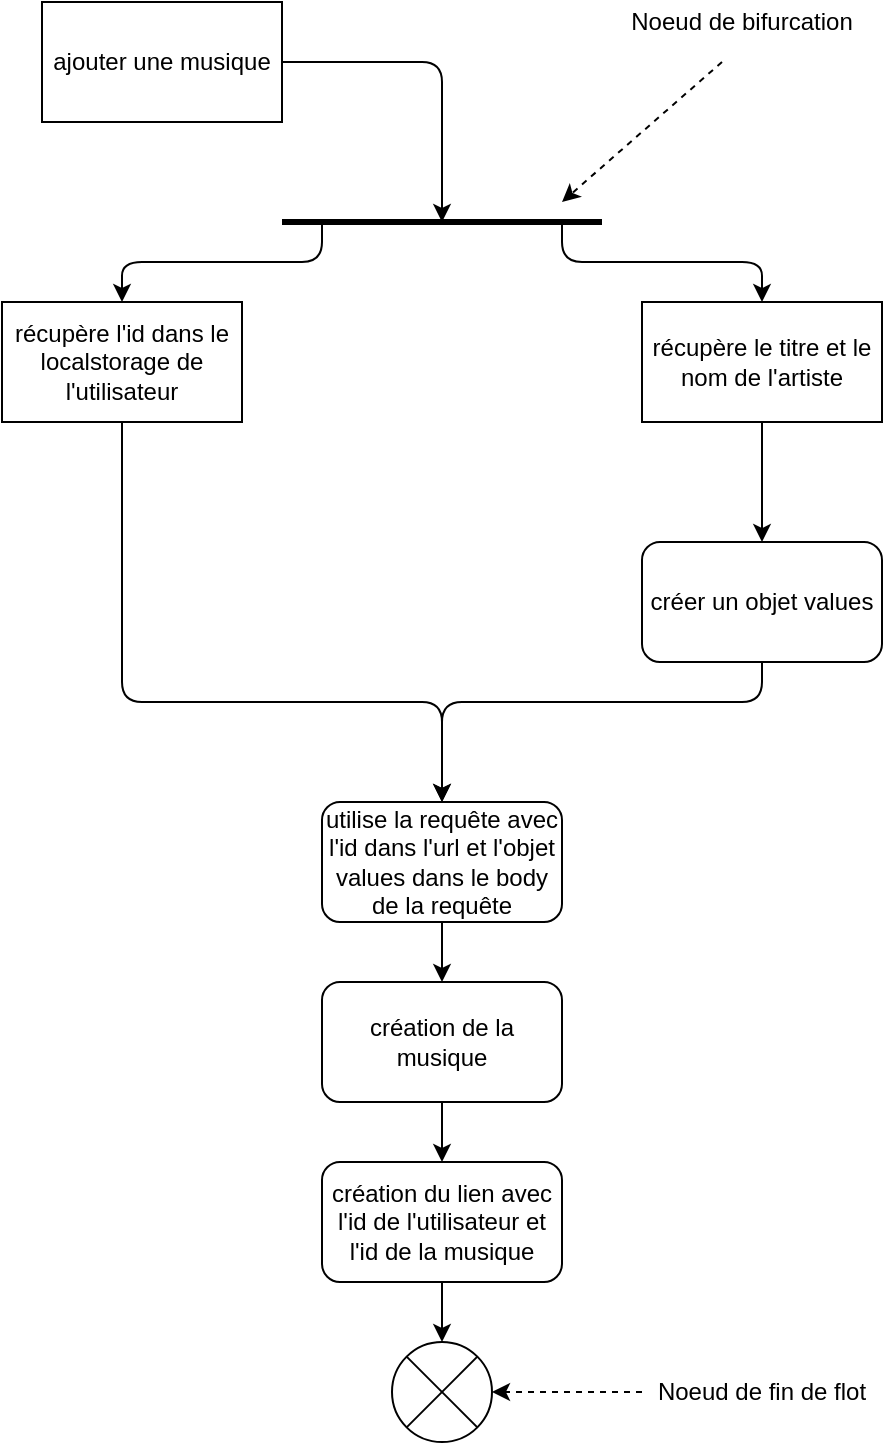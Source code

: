<mxfile version="14.5.1" type="device"><diagram id="APli8HJv9CIy6ZiC7V08" name="Page-1"><mxGraphModel dx="1422" dy="822" grid="1" gridSize="10" guides="1" tooltips="1" connect="1" arrows="1" fold="1" page="1" pageScale="1" pageWidth="827" pageHeight="1169" math="0" shadow="0"><root><mxCell id="0"/><mxCell id="1" parent="0"/><mxCell id="yyCWLZn1XwOLXYco9AKb-1" value="ajouter une musique" style="rounded=0;whiteSpace=wrap;html=1;" vertex="1" parent="1"><mxGeometry x="160" y="210" width="120" height="60" as="geometry"/></mxCell><mxCell id="yyCWLZn1XwOLXYco9AKb-2" value="" style="endArrow=classic;html=1;exitX=1;exitY=0.5;exitDx=0;exitDy=0;" edge="1" parent="1" source="yyCWLZn1XwOLXYco9AKb-1"><mxGeometry width="50" height="50" relative="1" as="geometry"><mxPoint x="370" y="470" as="sourcePoint"/><mxPoint x="360" y="320" as="targetPoint"/><Array as="points"><mxPoint x="360" y="240"/></Array></mxGeometry></mxCell><mxCell id="yyCWLZn1XwOLXYco9AKb-5" value="" style="endArrow=none;html=1;strokeWidth=3;" edge="1" parent="1"><mxGeometry width="50" height="50" relative="1" as="geometry"><mxPoint x="280" y="320" as="sourcePoint"/><mxPoint x="440" y="320" as="targetPoint"/></mxGeometry></mxCell><mxCell id="yyCWLZn1XwOLXYco9AKb-6" value="récupère l'id dans le localstorage de l'utilisateur" style="rounded=0;whiteSpace=wrap;html=1;" vertex="1" parent="1"><mxGeometry x="140" y="360" width="120" height="60" as="geometry"/></mxCell><mxCell id="yyCWLZn1XwOLXYco9AKb-7" value="récupère le titre et le nom de l'artiste" style="rounded=0;whiteSpace=wrap;html=1;" vertex="1" parent="1"><mxGeometry x="460" y="360" width="120" height="60" as="geometry"/></mxCell><mxCell id="yyCWLZn1XwOLXYco9AKb-8" value="" style="endArrow=classic;html=1;strokeWidth=1;entryX=0.5;entryY=0;entryDx=0;entryDy=0;" edge="1" parent="1" target="yyCWLZn1XwOLXYco9AKb-6"><mxGeometry width="50" height="50" relative="1" as="geometry"><mxPoint x="300" y="320" as="sourcePoint"/><mxPoint x="420" y="400" as="targetPoint"/><Array as="points"><mxPoint x="300" y="340"/><mxPoint x="200" y="340"/></Array></mxGeometry></mxCell><mxCell id="yyCWLZn1XwOLXYco9AKb-9" value="" style="endArrow=classic;html=1;strokeWidth=1;entryX=0.5;entryY=0;entryDx=0;entryDy=0;" edge="1" parent="1" target="yyCWLZn1XwOLXYco9AKb-7"><mxGeometry width="50" height="50" relative="1" as="geometry"><mxPoint x="420" y="320" as="sourcePoint"/><mxPoint x="420" y="400" as="targetPoint"/><Array as="points"><mxPoint x="420" y="340"/><mxPoint x="520" y="340"/></Array></mxGeometry></mxCell><mxCell id="yyCWLZn1XwOLXYco9AKb-10" value="créer un objet values" style="rounded=1;whiteSpace=wrap;html=1;" vertex="1" parent="1"><mxGeometry x="460" y="480" width="120" height="60" as="geometry"/></mxCell><mxCell id="yyCWLZn1XwOLXYco9AKb-12" value="" style="endArrow=classic;html=1;strokeWidth=1;exitX=0.5;exitY=1;exitDx=0;exitDy=0;entryX=0.5;entryY=0;entryDx=0;entryDy=0;" edge="1" parent="1" source="yyCWLZn1XwOLXYco9AKb-7" target="yyCWLZn1XwOLXYco9AKb-10"><mxGeometry width="50" height="50" relative="1" as="geometry"><mxPoint x="370" y="450" as="sourcePoint"/><mxPoint x="360" y="460" as="targetPoint"/><Array as="points"><mxPoint x="520" y="440"/></Array></mxGeometry></mxCell><mxCell id="yyCWLZn1XwOLXYco9AKb-13" value="utilise la requête avec l'id dans l'url et l'objet values dans le body de la requête" style="rounded=1;whiteSpace=wrap;html=1;" vertex="1" parent="1"><mxGeometry x="300" y="610" width="120" height="60" as="geometry"/></mxCell><mxCell id="yyCWLZn1XwOLXYco9AKb-15" value="" style="endArrow=classic;html=1;strokeWidth=1;exitX=0.5;exitY=1;exitDx=0;exitDy=0;entryX=0.5;entryY=0;entryDx=0;entryDy=0;" edge="1" parent="1" source="yyCWLZn1XwOLXYco9AKb-6" target="yyCWLZn1XwOLXYco9AKb-13"><mxGeometry width="50" height="50" relative="1" as="geometry"><mxPoint x="370" y="430" as="sourcePoint"/><mxPoint x="420" y="380" as="targetPoint"/><Array as="points"><mxPoint x="200" y="560"/><mxPoint x="290" y="560"/><mxPoint x="360" y="560"/></Array></mxGeometry></mxCell><mxCell id="yyCWLZn1XwOLXYco9AKb-16" value="" style="endArrow=classic;html=1;strokeWidth=1;exitX=0.5;exitY=1;exitDx=0;exitDy=0;entryX=0.5;entryY=0;entryDx=0;entryDy=0;" edge="1" parent="1" source="yyCWLZn1XwOLXYco9AKb-10" target="yyCWLZn1XwOLXYco9AKb-13"><mxGeometry width="50" height="50" relative="1" as="geometry"><mxPoint x="370" y="430" as="sourcePoint"/><mxPoint x="420" y="380" as="targetPoint"/><Array as="points"><mxPoint x="520" y="560"/><mxPoint x="360" y="560"/></Array></mxGeometry></mxCell><mxCell id="yyCWLZn1XwOLXYco9AKb-17" value="" style="endArrow=classic;html=1;strokeWidth=1;dashed=1;" edge="1" parent="1"><mxGeometry width="50" height="50" relative="1" as="geometry"><mxPoint x="500" y="240" as="sourcePoint"/><mxPoint x="420" y="310" as="targetPoint"/></mxGeometry></mxCell><mxCell id="yyCWLZn1XwOLXYco9AKb-19" value="Noeud de bifurcation" style="text;html=1;strokeColor=none;fillColor=none;align=center;verticalAlign=middle;whiteSpace=wrap;rounded=0;" vertex="1" parent="1"><mxGeometry x="440" y="210" width="140" height="20" as="geometry"/></mxCell><mxCell id="yyCWLZn1XwOLXYco9AKb-20" value="création de la musique" style="rounded=1;whiteSpace=wrap;html=1;" vertex="1" parent="1"><mxGeometry x="300" y="700" width="120" height="60" as="geometry"/></mxCell><mxCell id="yyCWLZn1XwOLXYco9AKb-21" value="" style="endArrow=classic;html=1;strokeWidth=1;exitX=0.5;exitY=1;exitDx=0;exitDy=0;entryX=0.5;entryY=0;entryDx=0;entryDy=0;" edge="1" parent="1" source="yyCWLZn1XwOLXYco9AKb-13" target="yyCWLZn1XwOLXYco9AKb-20"><mxGeometry width="50" height="50" relative="1" as="geometry"><mxPoint x="370" y="620" as="sourcePoint"/><mxPoint x="420" y="570" as="targetPoint"/></mxGeometry></mxCell><mxCell id="yyCWLZn1XwOLXYco9AKb-22" value="création du lien avec l'id de l'utilisateur et l'id de la musique" style="rounded=1;whiteSpace=wrap;html=1;" vertex="1" parent="1"><mxGeometry x="300" y="790" width="120" height="60" as="geometry"/></mxCell><mxCell id="yyCWLZn1XwOLXYco9AKb-24" value="" style="ellipse;whiteSpace=wrap;html=1;aspect=fixed;" vertex="1" parent="1"><mxGeometry x="335" y="880" width="50" height="50" as="geometry"/></mxCell><mxCell id="yyCWLZn1XwOLXYco9AKb-25" value="" style="endArrow=none;html=1;strokeWidth=1;exitX=0;exitY=1;exitDx=0;exitDy=0;entryX=1;entryY=0;entryDx=0;entryDy=0;" edge="1" parent="1" source="yyCWLZn1XwOLXYco9AKb-24" target="yyCWLZn1XwOLXYco9AKb-24"><mxGeometry width="50" height="50" relative="1" as="geometry"><mxPoint x="370" y="690" as="sourcePoint"/><mxPoint x="420" y="640" as="targetPoint"/></mxGeometry></mxCell><mxCell id="yyCWLZn1XwOLXYco9AKb-26" value="" style="endArrow=none;html=1;strokeWidth=1;exitX=1;exitY=1;exitDx=0;exitDy=0;entryX=0;entryY=0;entryDx=0;entryDy=0;" edge="1" parent="1" source="yyCWLZn1XwOLXYco9AKb-24" target="yyCWLZn1XwOLXYco9AKb-24"><mxGeometry width="50" height="50" relative="1" as="geometry"><mxPoint x="352.322" y="932.678" as="sourcePoint"/><mxPoint x="387.678" y="897.322" as="targetPoint"/></mxGeometry></mxCell><mxCell id="yyCWLZn1XwOLXYco9AKb-27" value="" style="endArrow=classic;html=1;strokeWidth=1;exitX=0.5;exitY=1;exitDx=0;exitDy=0;entryX=0.5;entryY=0;entryDx=0;entryDy=0;" edge="1" parent="1" source="yyCWLZn1XwOLXYco9AKb-20" target="yyCWLZn1XwOLXYco9AKb-22"><mxGeometry width="50" height="50" relative="1" as="geometry"><mxPoint x="370" y="690" as="sourcePoint"/><mxPoint x="420" y="640" as="targetPoint"/></mxGeometry></mxCell><mxCell id="yyCWLZn1XwOLXYco9AKb-28" value="" style="endArrow=classic;html=1;strokeWidth=1;exitX=0.5;exitY=1;exitDx=0;exitDy=0;entryX=0.5;entryY=0;entryDx=0;entryDy=0;" edge="1" parent="1" source="yyCWLZn1XwOLXYco9AKb-22" target="yyCWLZn1XwOLXYco9AKb-24"><mxGeometry width="50" height="50" relative="1" as="geometry"><mxPoint x="370" y="690" as="sourcePoint"/><mxPoint x="420" y="640" as="targetPoint"/></mxGeometry></mxCell><mxCell id="yyCWLZn1XwOLXYco9AKb-29" value="Noeud de fin de flot" style="text;html=1;strokeColor=none;fillColor=none;align=center;verticalAlign=middle;whiteSpace=wrap;rounded=0;" vertex="1" parent="1"><mxGeometry x="460" y="895" width="120" height="20" as="geometry"/></mxCell><mxCell id="yyCWLZn1XwOLXYco9AKb-30" value="" style="endArrow=classic;html=1;strokeWidth=1;dashed=1;entryX=1;entryY=0.5;entryDx=0;entryDy=0;exitX=0;exitY=0.5;exitDx=0;exitDy=0;" edge="1" parent="1" source="yyCWLZn1XwOLXYco9AKb-29" target="yyCWLZn1XwOLXYco9AKb-24"><mxGeometry width="50" height="50" relative="1" as="geometry"><mxPoint x="510" y="250" as="sourcePoint"/><mxPoint x="430" y="320" as="targetPoint"/></mxGeometry></mxCell></root></mxGraphModel></diagram></mxfile>